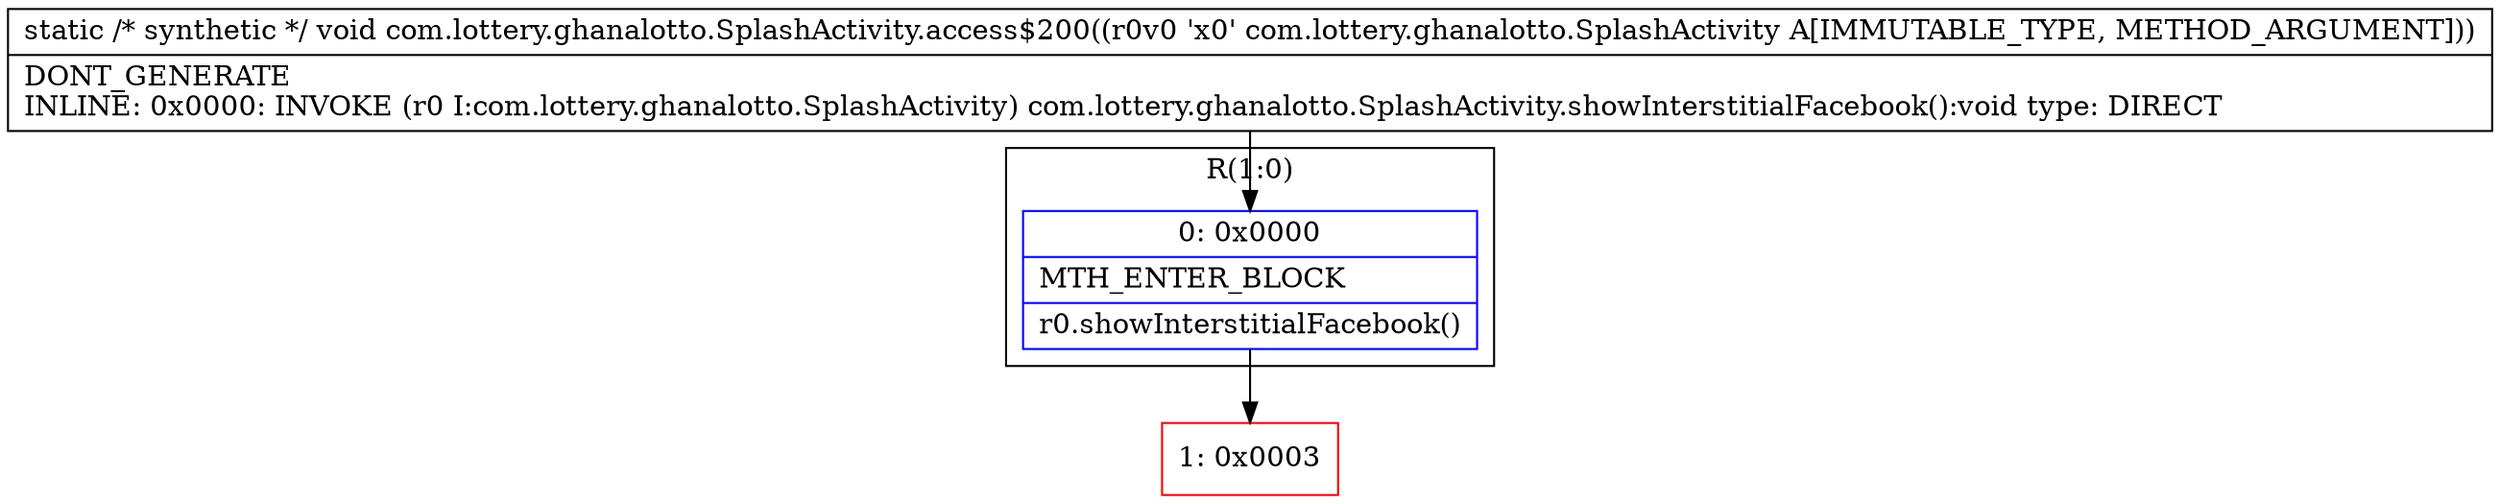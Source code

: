 digraph "CFG forcom.lottery.ghanalotto.SplashActivity.access$200(Lcom\/lottery\/ghanalotto\/SplashActivity;)V" {
subgraph cluster_Region_1660834719 {
label = "R(1:0)";
node [shape=record,color=blue];
Node_0 [shape=record,label="{0\:\ 0x0000|MTH_ENTER_BLOCK\l|r0.showInterstitialFacebook()\l}"];
}
Node_1 [shape=record,color=red,label="{1\:\ 0x0003}"];
MethodNode[shape=record,label="{static \/* synthetic *\/ void com.lottery.ghanalotto.SplashActivity.access$200((r0v0 'x0' com.lottery.ghanalotto.SplashActivity A[IMMUTABLE_TYPE, METHOD_ARGUMENT]))  | DONT_GENERATE\lINLINE: 0x0000: INVOKE  (r0 I:com.lottery.ghanalotto.SplashActivity) com.lottery.ghanalotto.SplashActivity.showInterstitialFacebook():void type: DIRECT\l}"];
MethodNode -> Node_0;
Node_0 -> Node_1;
}

